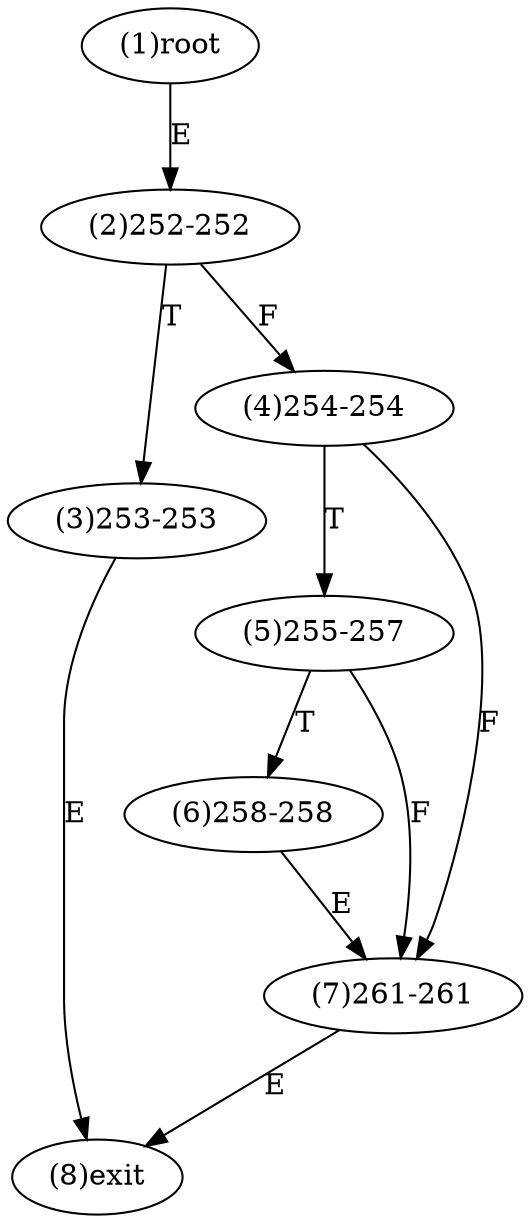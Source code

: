 digraph "" { 
1[ label="(1)root"];
2[ label="(2)252-252"];
3[ label="(3)253-253"];
4[ label="(4)254-254"];
5[ label="(5)255-257"];
6[ label="(6)258-258"];
7[ label="(7)261-261"];
8[ label="(8)exit"];
1->2[ label="E"];
2->4[ label="F"];
2->3[ label="T"];
3->8[ label="E"];
4->7[ label="F"];
4->5[ label="T"];
5->7[ label="F"];
5->6[ label="T"];
6->7[ label="E"];
7->8[ label="E"];
}